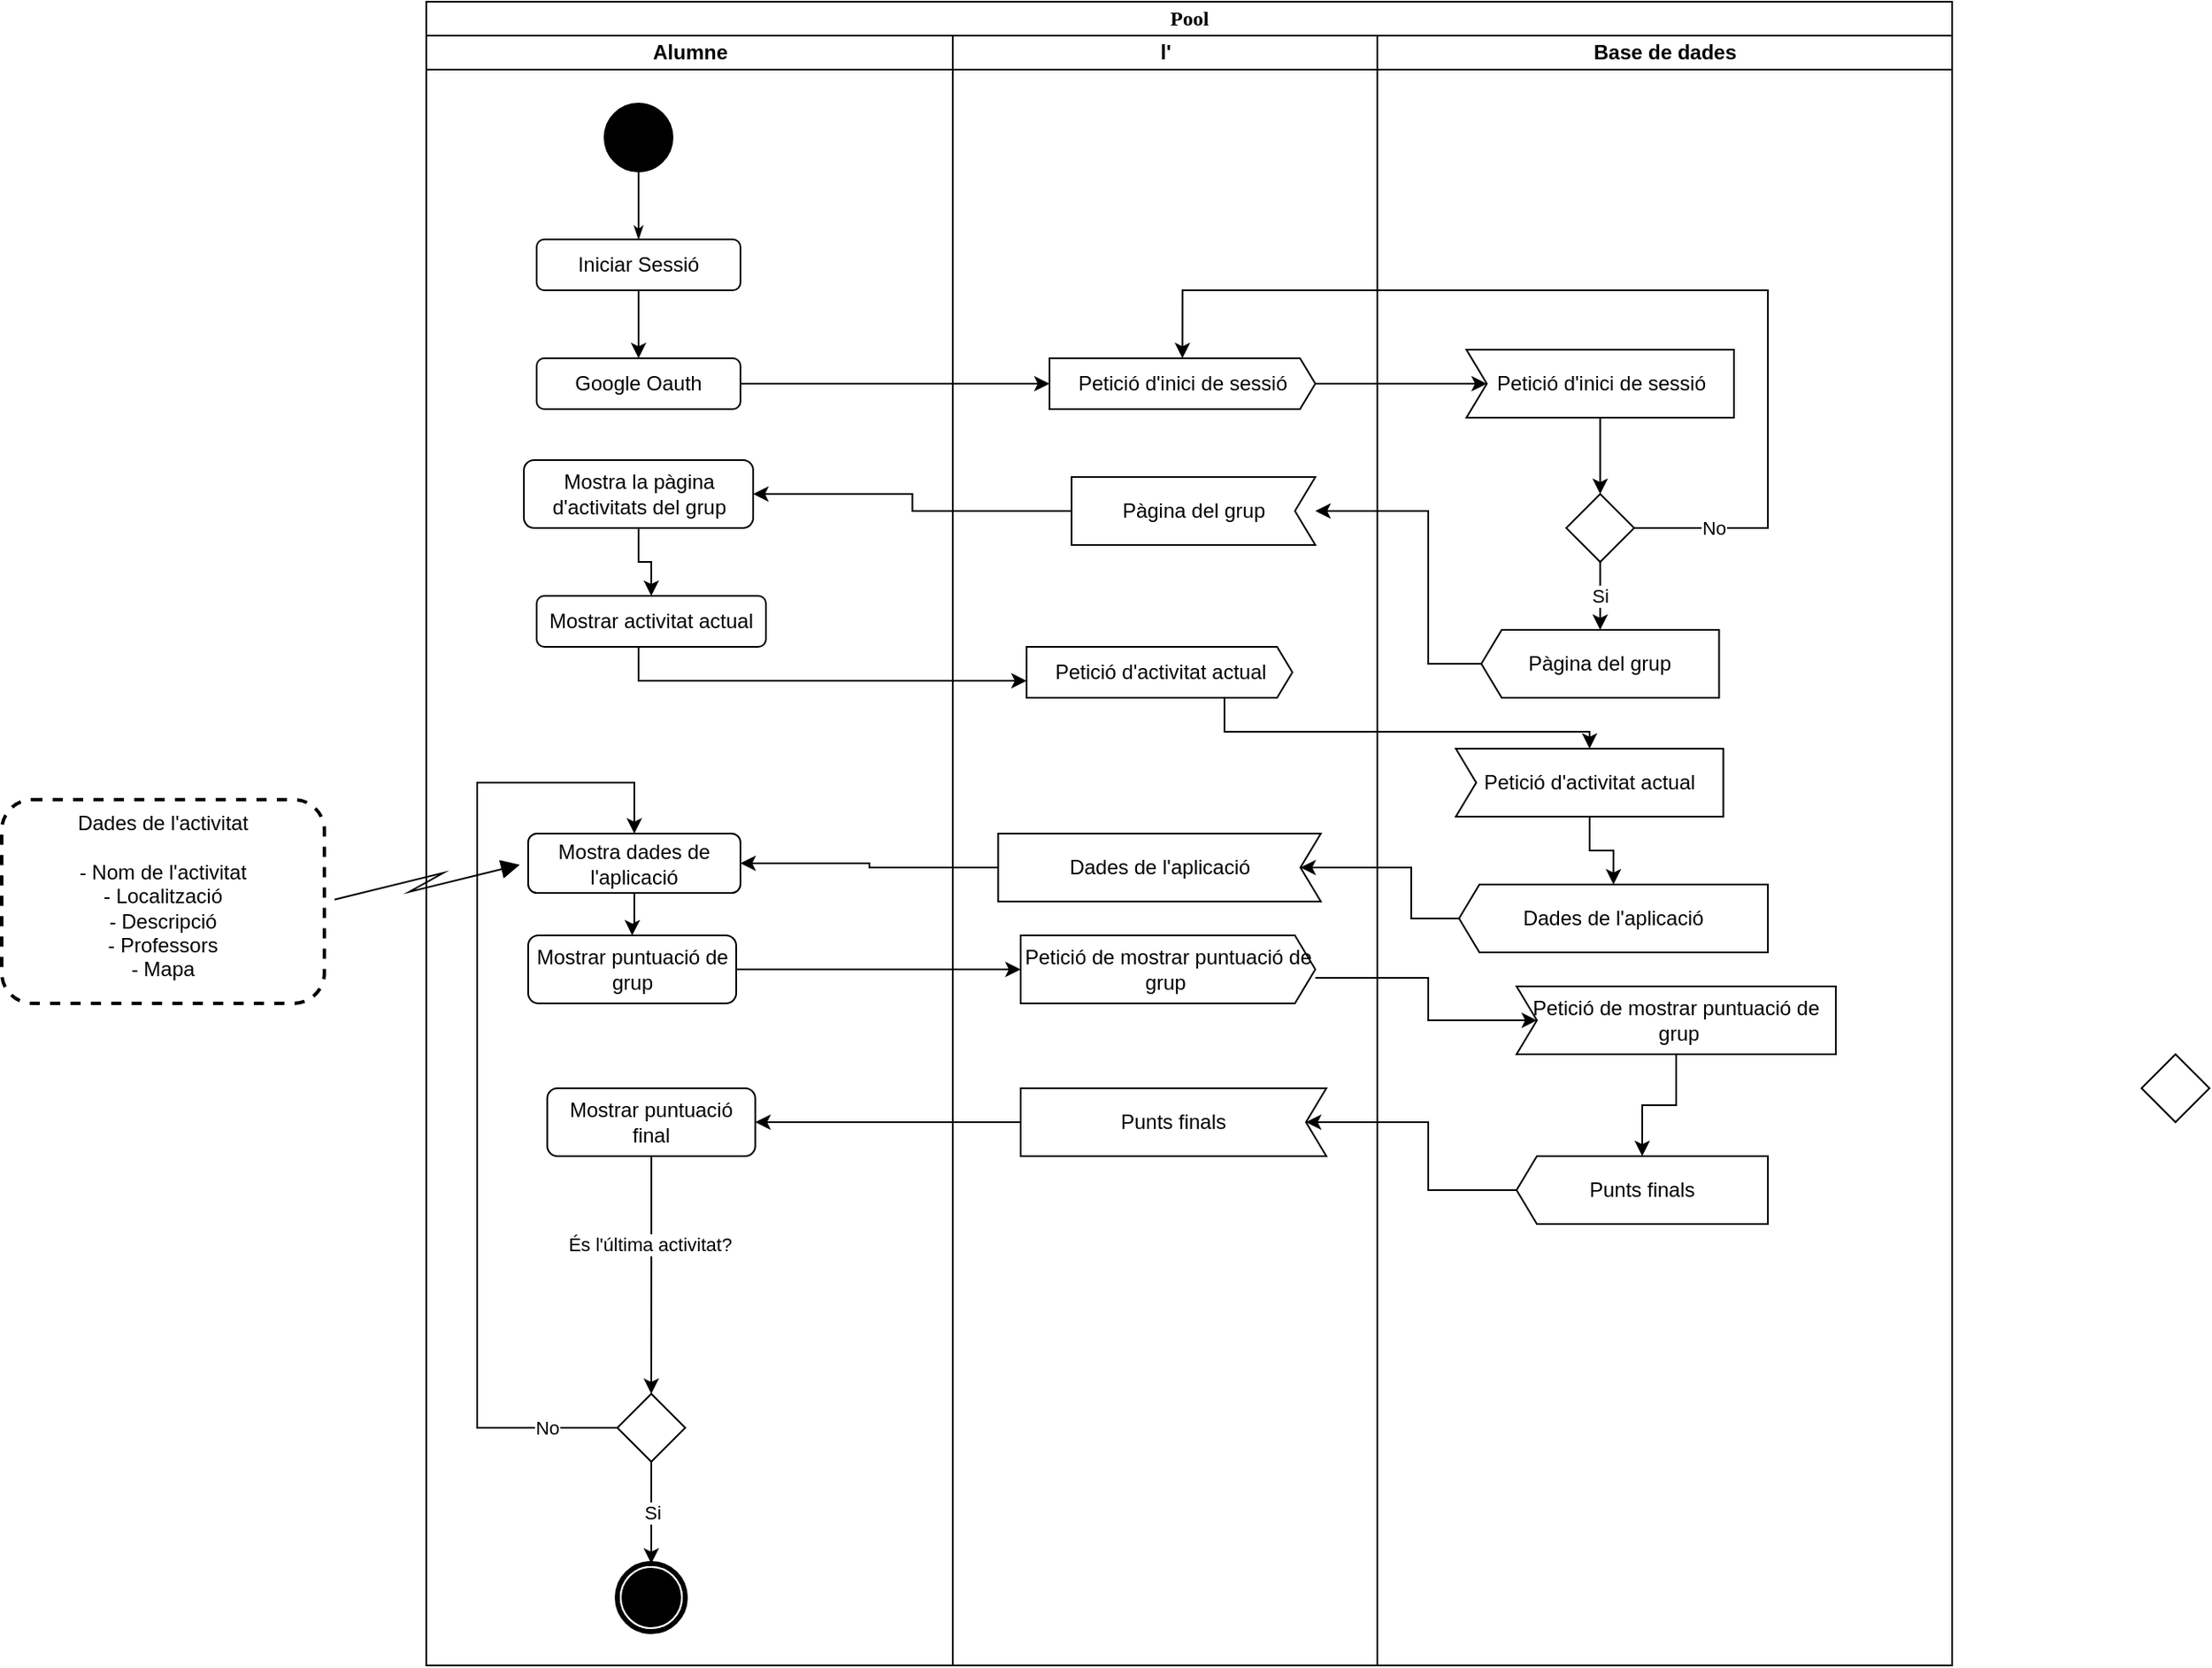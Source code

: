 <mxfile version="13.9.9" type="device"><diagram id="pIgdKZkMRTqowfP3wWgU" name="Página-1"><mxGraphModel dx="2105" dy="599" grid="1" gridSize="10" guides="1" tooltips="1" connect="1" arrows="1" fold="1" page="1" pageScale="1" pageWidth="827" pageHeight="1169" math="0" shadow="0"><root><mxCell id="0"/><mxCell id="1" parent="0"/><mxCell id="Ev_7HufO0ZgHV2QNXKHo-1" value="Pool" style="swimlane;html=1;childLayout=stackLayout;startSize=20;rounded=0;shadow=0;comic=0;labelBackgroundColor=none;strokeWidth=1;fontFamily=Verdana;fontSize=12;align=center;" parent="1" vertex="1"><mxGeometry x="40" y="20" width="898.5" height="980" as="geometry"/></mxCell><mxCell id="Ev_7HufO0ZgHV2QNXKHo-2" value="Alumne" style="swimlane;html=1;startSize=20;" parent="Ev_7HufO0ZgHV2QNXKHo-1" vertex="1"><mxGeometry y="20" width="310" height="960" as="geometry"/></mxCell><mxCell id="Ev_7HufO0ZgHV2QNXKHo-3" value="" style="ellipse;whiteSpace=wrap;html=1;rounded=0;shadow=0;comic=0;labelBackgroundColor=none;strokeWidth=1;fillColor=#000000;fontFamily=Verdana;fontSize=12;align=center;" parent="Ev_7HufO0ZgHV2QNXKHo-2" vertex="1"><mxGeometry x="105" y="40" width="40" height="40" as="geometry"/></mxCell><mxCell id="Ev_7HufO0ZgHV2QNXKHo-4" style="edgeStyle=orthogonalEdgeStyle;rounded=0;html=1;labelBackgroundColor=none;startArrow=none;startFill=0;startSize=5;endArrow=classicThin;endFill=1;endSize=5;jettySize=auto;orthogonalLoop=1;strokeWidth=1;fontFamily=Verdana;fontSize=12;entryX=0.5;entryY=0;entryDx=0;entryDy=0;" parent="Ev_7HufO0ZgHV2QNXKHo-2" source="Ev_7HufO0ZgHV2QNXKHo-3" target="Ev_7HufO0ZgHV2QNXKHo-5" edge="1"><mxGeometry relative="1" as="geometry"><mxPoint x="125" y="110" as="targetPoint"/></mxGeometry></mxCell><mxCell id="Ev_7HufO0ZgHV2QNXKHo-5" value="Iniciar Sessió" style="rounded=1;whiteSpace=wrap;html=1;labelBorderColor=none;" parent="Ev_7HufO0ZgHV2QNXKHo-2" vertex="1"><mxGeometry x="65" y="120" width="120" height="30" as="geometry"/></mxCell><mxCell id="Ev_7HufO0ZgHV2QNXKHo-6" value="Google Oauth" style="rounded=1;whiteSpace=wrap;html=1;labelBorderColor=none;" parent="Ev_7HufO0ZgHV2QNXKHo-2" vertex="1"><mxGeometry x="65" y="190" width="120" height="30" as="geometry"/></mxCell><mxCell id="Ev_7HufO0ZgHV2QNXKHo-7" value="" style="edgeStyle=orthogonalEdgeStyle;rounded=0;orthogonalLoop=1;jettySize=auto;html=1;" parent="Ev_7HufO0ZgHV2QNXKHo-2" source="Ev_7HufO0ZgHV2QNXKHo-5" target="Ev_7HufO0ZgHV2QNXKHo-6" edge="1"><mxGeometry relative="1" as="geometry"/></mxCell><mxCell id="Ev_7HufO0ZgHV2QNXKHo-8" value="Mostrar activitat actual" style="rounded=1;whiteSpace=wrap;html=1;labelBorderColor=none;" parent="Ev_7HufO0ZgHV2QNXKHo-2" vertex="1"><mxGeometry x="65" y="330" width="135" height="30" as="geometry"/></mxCell><mxCell id="Ev_7HufO0ZgHV2QNXKHo-9" style="edgeStyle=orthogonalEdgeStyle;rounded=0;orthogonalLoop=1;jettySize=auto;html=1;entryX=0.5;entryY=0;entryDx=0;entryDy=0;" parent="Ev_7HufO0ZgHV2QNXKHo-2" source="Ev_7HufO0ZgHV2QNXKHo-10" target="Ev_7HufO0ZgHV2QNXKHo-13" edge="1"><mxGeometry relative="1" as="geometry"/></mxCell><mxCell id="Ev_7HufO0ZgHV2QNXKHo-10" value="Mostra dades de l'aplicació" style="rounded=1;whiteSpace=wrap;html=1;labelBorderColor=none;" parent="Ev_7HufO0ZgHV2QNXKHo-2" vertex="1"><mxGeometry x="60" y="470" width="125" height="35" as="geometry"/></mxCell><mxCell id="Ev_7HufO0ZgHV2QNXKHo-11" style="edgeStyle=orthogonalEdgeStyle;rounded=0;orthogonalLoop=1;jettySize=auto;html=1;entryX=0.5;entryY=0;entryDx=0;entryDy=0;" parent="Ev_7HufO0ZgHV2QNXKHo-2" source="Ev_7HufO0ZgHV2QNXKHo-12" target="Ev_7HufO0ZgHV2QNXKHo-8" edge="1"><mxGeometry relative="1" as="geometry"/></mxCell><mxCell id="Ev_7HufO0ZgHV2QNXKHo-12" value="Mostra la pàgina d'activitats del grup" style="rounded=1;whiteSpace=wrap;html=1;labelBorderColor=none;" parent="Ev_7HufO0ZgHV2QNXKHo-2" vertex="1"><mxGeometry x="57.5" y="250" width="135" height="40" as="geometry"/></mxCell><mxCell id="Ev_7HufO0ZgHV2QNXKHo-13" value="Mostrar puntuació de grup" style="rounded=1;whiteSpace=wrap;html=1;labelBorderColor=none;" parent="Ev_7HufO0ZgHV2QNXKHo-2" vertex="1"><mxGeometry x="60" y="530" width="122.5" height="40" as="geometry"/></mxCell><mxCell id="lqJm0hI5A-Zb2aU_d3kp-2" style="edgeStyle=orthogonalEdgeStyle;rounded=0;orthogonalLoop=1;jettySize=auto;html=1;entryX=0.5;entryY=0;entryDx=0;entryDy=0;" edge="1" parent="Ev_7HufO0ZgHV2QNXKHo-2" source="NHLNI0qZL-Re6iM_7ysX-5" target="lqJm0hI5A-Zb2aU_d3kp-1"><mxGeometry relative="1" as="geometry"/></mxCell><mxCell id="lqJm0hI5A-Zb2aU_d3kp-3" value="És l'última activitat?&amp;nbsp;" style="edgeLabel;html=1;align=center;verticalAlign=middle;resizable=0;points=[];" vertex="1" connectable="0" parent="lqJm0hI5A-Zb2aU_d3kp-2"><mxGeometry x="-0.261" relative="1" as="geometry"><mxPoint as="offset"/></mxGeometry></mxCell><mxCell id="NHLNI0qZL-Re6iM_7ysX-5" value="Mostrar puntuació final" style="rounded=1;whiteSpace=wrap;html=1;labelBorderColor=none;" parent="Ev_7HufO0ZgHV2QNXKHo-2" vertex="1"><mxGeometry x="71.25" y="620" width="122.5" height="40" as="geometry"/></mxCell><mxCell id="lqJm0hI5A-Zb2aU_d3kp-4" value="No" style="edgeStyle=orthogonalEdgeStyle;rounded=0;orthogonalLoop=1;jettySize=auto;html=1;entryX=0.5;entryY=0;entryDx=0;entryDy=0;" edge="1" parent="Ev_7HufO0ZgHV2QNXKHo-2" source="lqJm0hI5A-Zb2aU_d3kp-1" target="Ev_7HufO0ZgHV2QNXKHo-10"><mxGeometry x="-0.855" relative="1" as="geometry"><Array as="points"><mxPoint x="30" y="820"/><mxPoint x="30" y="440"/><mxPoint x="123" y="440"/></Array><mxPoint x="1" as="offset"/></mxGeometry></mxCell><mxCell id="lqJm0hI5A-Zb2aU_d3kp-6" value="Si" style="edgeStyle=orthogonalEdgeStyle;rounded=0;orthogonalLoop=1;jettySize=auto;html=1;" edge="1" parent="Ev_7HufO0ZgHV2QNXKHo-2" source="lqJm0hI5A-Zb2aU_d3kp-1" target="Ev_7HufO0ZgHV2QNXKHo-28"><mxGeometry relative="1" as="geometry"/></mxCell><mxCell id="lqJm0hI5A-Zb2aU_d3kp-1" value="" style="rhombus;whiteSpace=wrap;html=1;" vertex="1" parent="Ev_7HufO0ZgHV2QNXKHo-2"><mxGeometry x="112.5" y="800" width="40" height="40" as="geometry"/></mxCell><mxCell id="Ev_7HufO0ZgHV2QNXKHo-28" value="" style="shape=mxgraph.bpmn.shape;html=1;verticalLabelPosition=bottom;labelBackgroundColor=#ffffff;verticalAlign=top;perimeter=ellipsePerimeter;outline=end;symbol=terminate;rounded=0;shadow=0;comic=0;strokeWidth=1;fontFamily=Verdana;fontSize=12;align=center;" parent="Ev_7HufO0ZgHV2QNXKHo-2" vertex="1"><mxGeometry x="112.5" y="900" width="40" height="40" as="geometry"/></mxCell><mxCell id="Ev_7HufO0ZgHV2QNXKHo-18" value="l'" style="swimlane;html=1;startSize=20;" parent="Ev_7HufO0ZgHV2QNXKHo-1" vertex="1"><mxGeometry x="310" y="20" width="250" height="960" as="geometry"/></mxCell><mxCell id="Ev_7HufO0ZgHV2QNXKHo-19" value="Petició d'inici de sessió" style="shape=mxgraph.sysml.sendSigAct;whiteSpace=wrap;align=center;" parent="Ev_7HufO0ZgHV2QNXKHo-18" vertex="1"><mxGeometry x="57" y="190" width="156.5" height="30" as="geometry"/></mxCell><mxCell id="Ev_7HufO0ZgHV2QNXKHo-20" value="Pàgina del grup" style="shape=mxgraph.sysml.accEvent;flipH=1;whiteSpace=wrap;align=center;labelBorderColor=none;" parent="Ev_7HufO0ZgHV2QNXKHo-18" vertex="1"><mxGeometry x="70" y="260" width="143.5" height="40" as="geometry"/></mxCell><mxCell id="Ev_7HufO0ZgHV2QNXKHo-21" value="Petició d'activitat actual" style="shape=mxgraph.sysml.sendSigAct;whiteSpace=wrap;align=center;" parent="Ev_7HufO0ZgHV2QNXKHo-18" vertex="1"><mxGeometry x="43.5" y="360" width="156.5" height="30" as="geometry"/></mxCell><mxCell id="Ev_7HufO0ZgHV2QNXKHo-22" value="Dades de l'aplicació" style="shape=mxgraph.sysml.accEvent;flipH=1;whiteSpace=wrap;align=center;labelBorderColor=none;" parent="Ev_7HufO0ZgHV2QNXKHo-18" vertex="1"><mxGeometry x="26.75" y="470" width="190" height="40" as="geometry"/></mxCell><mxCell id="Ev_7HufO0ZgHV2QNXKHo-23" value="Petició de mostrar puntuació de grup " style="shape=mxgraph.sysml.sendSigAct;whiteSpace=wrap;align=center;" parent="Ev_7HufO0ZgHV2QNXKHo-18" vertex="1"><mxGeometry x="40" y="530" width="173.5" height="40" as="geometry"/></mxCell><mxCell id="Ev_7HufO0ZgHV2QNXKHo-24" value="Punts finals" style="shape=mxgraph.sysml.accEvent;flipH=1;whiteSpace=wrap;align=center;labelBorderColor=none;" parent="Ev_7HufO0ZgHV2QNXKHo-18" vertex="1"><mxGeometry x="40" y="620" width="180" height="40" as="geometry"/></mxCell><mxCell id="Ev_7HufO0ZgHV2QNXKHo-29" value="Base de dades" style="swimlane;html=1;startSize=20;" parent="Ev_7HufO0ZgHV2QNXKHo-1" vertex="1"><mxGeometry x="560" y="20" width="338.5" height="960" as="geometry"/></mxCell><mxCell id="Ev_7HufO0ZgHV2QNXKHo-30" value="Petició d'inici de sessió" style="shape=mxgraph.sysml.accEvent;flipH=0;whiteSpace=wrap;align=center;rotation=0;textDirection=rtl;labelBorderColor=none;" parent="Ev_7HufO0ZgHV2QNXKHo-29" vertex="1"><mxGeometry x="52.5" y="185" width="157.5" height="40" as="geometry"/></mxCell><mxCell id="Ev_7HufO0ZgHV2QNXKHo-31" style="edgeStyle=orthogonalEdgeStyle;rounded=0;orthogonalLoop=1;jettySize=auto;html=1;entryX=0.5;entryY=0;entryDx=0;entryDy=0;" parent="Ev_7HufO0ZgHV2QNXKHo-29" source="Ev_7HufO0ZgHV2QNXKHo-30" target="Ev_7HufO0ZgHV2QNXKHo-32" edge="1"><mxGeometry relative="1" as="geometry"><mxPoint x="131" y="260" as="targetPoint"/></mxGeometry></mxCell><mxCell id="Ev_7HufO0ZgHV2QNXKHo-32" value="" style="rhombus;whiteSpace=wrap;html=1;" parent="Ev_7HufO0ZgHV2QNXKHo-29" vertex="1"><mxGeometry x="111.25" y="270" width="40" height="40" as="geometry"/></mxCell><mxCell id="Ev_7HufO0ZgHV2QNXKHo-33" value="Pàgina del grup" style="shape=mxgraph.sysml.sendSigAct;whiteSpace=wrap;align=center;labelBorderColor=none;flipH=1;" parent="Ev_7HufO0ZgHV2QNXKHo-29" vertex="1"><mxGeometry x="61.25" y="350" width="140" height="40" as="geometry"/></mxCell><mxCell id="Ev_7HufO0ZgHV2QNXKHo-34" value="Si" style="edgeStyle=orthogonalEdgeStyle;rounded=0;orthogonalLoop=1;jettySize=auto;html=1;entryX=0.5;entryY=0;entryDx=0;entryDy=0;entryPerimeter=0;" parent="Ev_7HufO0ZgHV2QNXKHo-29" source="Ev_7HufO0ZgHV2QNXKHo-32" target="Ev_7HufO0ZgHV2QNXKHo-33" edge="1"><mxGeometry relative="1" as="geometry"/></mxCell><mxCell id="Ev_7HufO0ZgHV2QNXKHo-35" style="edgeStyle=orthogonalEdgeStyle;rounded=0;orthogonalLoop=1;jettySize=auto;html=1;entryX=0.5;entryY=0;entryDx=0;entryDy=0;entryPerimeter=0;" parent="Ev_7HufO0ZgHV2QNXKHo-29" source="Ev_7HufO0ZgHV2QNXKHo-36" target="Ev_7HufO0ZgHV2QNXKHo-37" edge="1"><mxGeometry relative="1" as="geometry"/></mxCell><mxCell id="Ev_7HufO0ZgHV2QNXKHo-36" value="Petició d'activitat actual" style="shape=mxgraph.sysml.accEvent;flipH=0;whiteSpace=wrap;align=center;rotation=0;textDirection=rtl;labelBorderColor=none;" parent="Ev_7HufO0ZgHV2QNXKHo-29" vertex="1"><mxGeometry x="46.25" y="420" width="157.5" height="40" as="geometry"/></mxCell><mxCell id="Ev_7HufO0ZgHV2QNXKHo-37" value="Dades de l'aplicació" style="shape=mxgraph.sysml.sendSigAct;whiteSpace=wrap;align=center;labelBorderColor=none;flipH=1;" parent="Ev_7HufO0ZgHV2QNXKHo-29" vertex="1"><mxGeometry x="48.13" y="500" width="181.87" height="40" as="geometry"/></mxCell><mxCell id="Ev_7HufO0ZgHV2QNXKHo-38" style="edgeStyle=orthogonalEdgeStyle;rounded=0;orthogonalLoop=1;jettySize=auto;html=1;entryX=0.5;entryY=0;entryDx=0;entryDy=0;entryPerimeter=0;" parent="Ev_7HufO0ZgHV2QNXKHo-29" source="Ev_7HufO0ZgHV2QNXKHo-39" target="Ev_7HufO0ZgHV2QNXKHo-40" edge="1"><mxGeometry relative="1" as="geometry"/></mxCell><mxCell id="Ev_7HufO0ZgHV2QNXKHo-39" value="Petició de mostrar puntuació de grup " style="shape=mxgraph.sysml.accEvent;flipH=0;whiteSpace=wrap;align=center;rotation=0;textDirection=rtl;labelBorderColor=none;" parent="Ev_7HufO0ZgHV2QNXKHo-29" vertex="1"><mxGeometry x="82" y="560" width="188" height="40" as="geometry"/></mxCell><mxCell id="Ev_7HufO0ZgHV2QNXKHo-40" value="Punts finals" style="shape=mxgraph.sysml.sendSigAct;whiteSpace=wrap;align=center;labelBorderColor=none;flipH=1;" parent="Ev_7HufO0ZgHV2QNXKHo-29" vertex="1"><mxGeometry x="82" y="660" width="148" height="40" as="geometry"/></mxCell><mxCell id="Ev_7HufO0ZgHV2QNXKHo-44" style="edgeStyle=orthogonalEdgeStyle;rounded=0;orthogonalLoop=1;jettySize=auto;html=1;entryX=0;entryY=0.5;entryDx=0;entryDy=0;entryPerimeter=0;" parent="Ev_7HufO0ZgHV2QNXKHo-1" source="Ev_7HufO0ZgHV2QNXKHo-6" target="Ev_7HufO0ZgHV2QNXKHo-19" edge="1"><mxGeometry relative="1" as="geometry"/></mxCell><mxCell id="Ev_7HufO0ZgHV2QNXKHo-45" style="edgeStyle=orthogonalEdgeStyle;rounded=0;orthogonalLoop=1;jettySize=auto;html=1;entryX=0;entryY=0.5;entryDx=12;entryDy=0;entryPerimeter=0;" parent="Ev_7HufO0ZgHV2QNXKHo-1" source="Ev_7HufO0ZgHV2QNXKHo-19" target="Ev_7HufO0ZgHV2QNXKHo-30" edge="1"><mxGeometry relative="1" as="geometry"/></mxCell><mxCell id="Ev_7HufO0ZgHV2QNXKHo-46" value="No" style="edgeStyle=orthogonalEdgeStyle;rounded=0;orthogonalLoop=1;jettySize=auto;html=1;entryX=0.5;entryY=0;entryDx=0;entryDy=0;entryPerimeter=0;" parent="Ev_7HufO0ZgHV2QNXKHo-1" source="Ev_7HufO0ZgHV2QNXKHo-32" target="Ev_7HufO0ZgHV2QNXKHo-19" edge="1"><mxGeometry x="-0.844" relative="1" as="geometry"><mxPoint x="700" y="360" as="targetPoint"/><Array as="points"><mxPoint x="790" y="310"/><mxPoint x="790" y="170"/><mxPoint x="445" y="170"/></Array><mxPoint as="offset"/></mxGeometry></mxCell><mxCell id="Ev_7HufO0ZgHV2QNXKHo-47" style="edgeStyle=orthogonalEdgeStyle;rounded=0;orthogonalLoop=1;jettySize=auto;html=1;" parent="Ev_7HufO0ZgHV2QNXKHo-1" source="Ev_7HufO0ZgHV2QNXKHo-33" target="Ev_7HufO0ZgHV2QNXKHo-20" edge="1"><mxGeometry relative="1" as="geometry"><Array as="points"><mxPoint x="590" y="390"/><mxPoint x="590" y="300"/></Array></mxGeometry></mxCell><mxCell id="Ev_7HufO0ZgHV2QNXKHo-48" style="edgeStyle=orthogonalEdgeStyle;rounded=0;orthogonalLoop=1;jettySize=auto;html=1;entryX=1;entryY=0.5;entryDx=0;entryDy=0;" parent="Ev_7HufO0ZgHV2QNXKHo-1" source="Ev_7HufO0ZgHV2QNXKHo-20" target="Ev_7HufO0ZgHV2QNXKHo-12" edge="1"><mxGeometry relative="1" as="geometry"/></mxCell><mxCell id="Ev_7HufO0ZgHV2QNXKHo-49" style="edgeStyle=orthogonalEdgeStyle;rounded=0;orthogonalLoop=1;jettySize=auto;html=1;entryX=0;entryY=0.5;entryDx=12;entryDy=0;entryPerimeter=0;exitX=1;exitY=0.5;exitDx=0;exitDy=0;exitPerimeter=0;" parent="Ev_7HufO0ZgHV2QNXKHo-1" source="Ev_7HufO0ZgHV2QNXKHo-37" target="Ev_7HufO0ZgHV2QNXKHo-22" edge="1"><mxGeometry relative="1" as="geometry"><Array as="points"><mxPoint x="580" y="540"/><mxPoint x="580" y="510"/></Array><mxPoint x="550" y="540" as="sourcePoint"/></mxGeometry></mxCell><mxCell id="Ev_7HufO0ZgHV2QNXKHo-50" style="edgeStyle=orthogonalEdgeStyle;rounded=0;orthogonalLoop=1;jettySize=auto;html=1;entryX=0.5;entryY=0;entryDx=0;entryDy=0;entryPerimeter=0;" parent="Ev_7HufO0ZgHV2QNXKHo-1" source="Ev_7HufO0ZgHV2QNXKHo-21" target="Ev_7HufO0ZgHV2QNXKHo-36" edge="1"><mxGeometry relative="1" as="geometry"><Array as="points"><mxPoint x="470" y="430"/><mxPoint x="685" y="430"/></Array></mxGeometry></mxCell><mxCell id="Ev_7HufO0ZgHV2QNXKHo-51" style="edgeStyle=orthogonalEdgeStyle;rounded=0;orthogonalLoop=1;jettySize=auto;html=1;entryX=1;entryY=0.5;entryDx=0;entryDy=0;" parent="Ev_7HufO0ZgHV2QNXKHo-1" source="Ev_7HufO0ZgHV2QNXKHo-22" target="Ev_7HufO0ZgHV2QNXKHo-10" edge="1"><mxGeometry relative="1" as="geometry"/></mxCell><mxCell id="Ev_7HufO0ZgHV2QNXKHo-52" style="edgeStyle=orthogonalEdgeStyle;rounded=0;orthogonalLoop=1;jettySize=auto;html=1;" parent="Ev_7HufO0ZgHV2QNXKHo-1" source="Ev_7HufO0ZgHV2QNXKHo-8" target="Ev_7HufO0ZgHV2QNXKHo-21" edge="1"><mxGeometry relative="1" as="geometry"><mxPoint x="280" y="390" as="targetPoint"/><Array as="points"><mxPoint x="125" y="400"/></Array></mxGeometry></mxCell><mxCell id="Ev_7HufO0ZgHV2QNXKHo-53" style="edgeStyle=orthogonalEdgeStyle;rounded=0;orthogonalLoop=1;jettySize=auto;html=1;entryX=0;entryY=0.5;entryDx=12;entryDy=0;entryPerimeter=0;" parent="Ev_7HufO0ZgHV2QNXKHo-1" source="Ev_7HufO0ZgHV2QNXKHo-23" target="Ev_7HufO0ZgHV2QNXKHo-39" edge="1"><mxGeometry relative="1" as="geometry"><Array as="points"><mxPoint x="590" y="575"/><mxPoint x="590" y="600"/></Array></mxGeometry></mxCell><mxCell id="Ev_7HufO0ZgHV2QNXKHo-54" style="edgeStyle=orthogonalEdgeStyle;rounded=0;orthogonalLoop=1;jettySize=auto;html=1;entryX=0;entryY=0.5;entryDx=12;entryDy=0;entryPerimeter=0;exitX=1;exitY=0.5;exitDx=0;exitDy=0;exitPerimeter=0;" parent="Ev_7HufO0ZgHV2QNXKHo-1" source="Ev_7HufO0ZgHV2QNXKHo-40" target="Ev_7HufO0ZgHV2QNXKHo-24" edge="1"><mxGeometry relative="1" as="geometry"><Array as="points"><mxPoint x="590" y="700"/><mxPoint x="590" y="660"/></Array><mxPoint x="703.25" y="740" as="sourcePoint"/></mxGeometry></mxCell><mxCell id="Ev_7HufO0ZgHV2QNXKHo-55" style="edgeStyle=orthogonalEdgeStyle;rounded=0;orthogonalLoop=1;jettySize=auto;html=1;entryX=0;entryY=0.5;entryDx=0;entryDy=0;entryPerimeter=0;" parent="Ev_7HufO0ZgHV2QNXKHo-1" source="Ev_7HufO0ZgHV2QNXKHo-13" target="Ev_7HufO0ZgHV2QNXKHo-23" edge="1"><mxGeometry relative="1" as="geometry"/></mxCell><mxCell id="NHLNI0qZL-Re6iM_7ysX-6" style="edgeStyle=orthogonalEdgeStyle;rounded=0;orthogonalLoop=1;jettySize=auto;html=1;entryX=1;entryY=0.5;entryDx=0;entryDy=0;" parent="Ev_7HufO0ZgHV2QNXKHo-1" source="Ev_7HufO0ZgHV2QNXKHo-24" target="NHLNI0qZL-Re6iM_7ysX-5" edge="1"><mxGeometry relative="1" as="geometry"/></mxCell><mxCell id="NHLNI0qZL-Re6iM_7ysX-1" value="Dades de l'activitat&lt;br&gt;&amp;nbsp;&lt;br&gt;- Nom de l'activitat&lt;br&gt;- Localització&lt;br&gt;- Descripció&lt;br&gt;- Professors&lt;br&gt;- Mapa" style="shape=rect;html=1;rounded=1;verticalAlign=top;dashed=1;strokeWidth=2;whiteSpace=wrap;align=center;" parent="1" vertex="1"><mxGeometry x="-210" y="490" width="190" height="120" as="geometry"/></mxCell><mxCell id="NHLNI0qZL-Re6iM_7ysX-2" value="" style="shape=mxgraph.lean_mapping.electronic_info_flow_edge;html=1;edgeStyle=none;align=center;verticalAlign=bottom;exitX=1;exitY=0.5;fillColor=#ffffff;entryX=0;entryY=0.5;entryDx=0;entryDy=0;" parent="1" source="NHLNI0qZL-Re6iM_7ysX-1" target="Ev_7HufO0ZgHV2QNXKHo-10" edge="1"><mxGeometry x="1" relative="1" as="geometry"><mxPoint x="75" y="525" as="targetPoint"/></mxGeometry></mxCell><mxCell id="NHLNI0qZL-Re6iM_7ysX-3" value="" style="rhombus;whiteSpace=wrap;html=1;" parent="1" vertex="1"><mxGeometry x="1050" y="640" width="40" height="40" as="geometry"/></mxCell></root></mxGraphModel></diagram></mxfile>